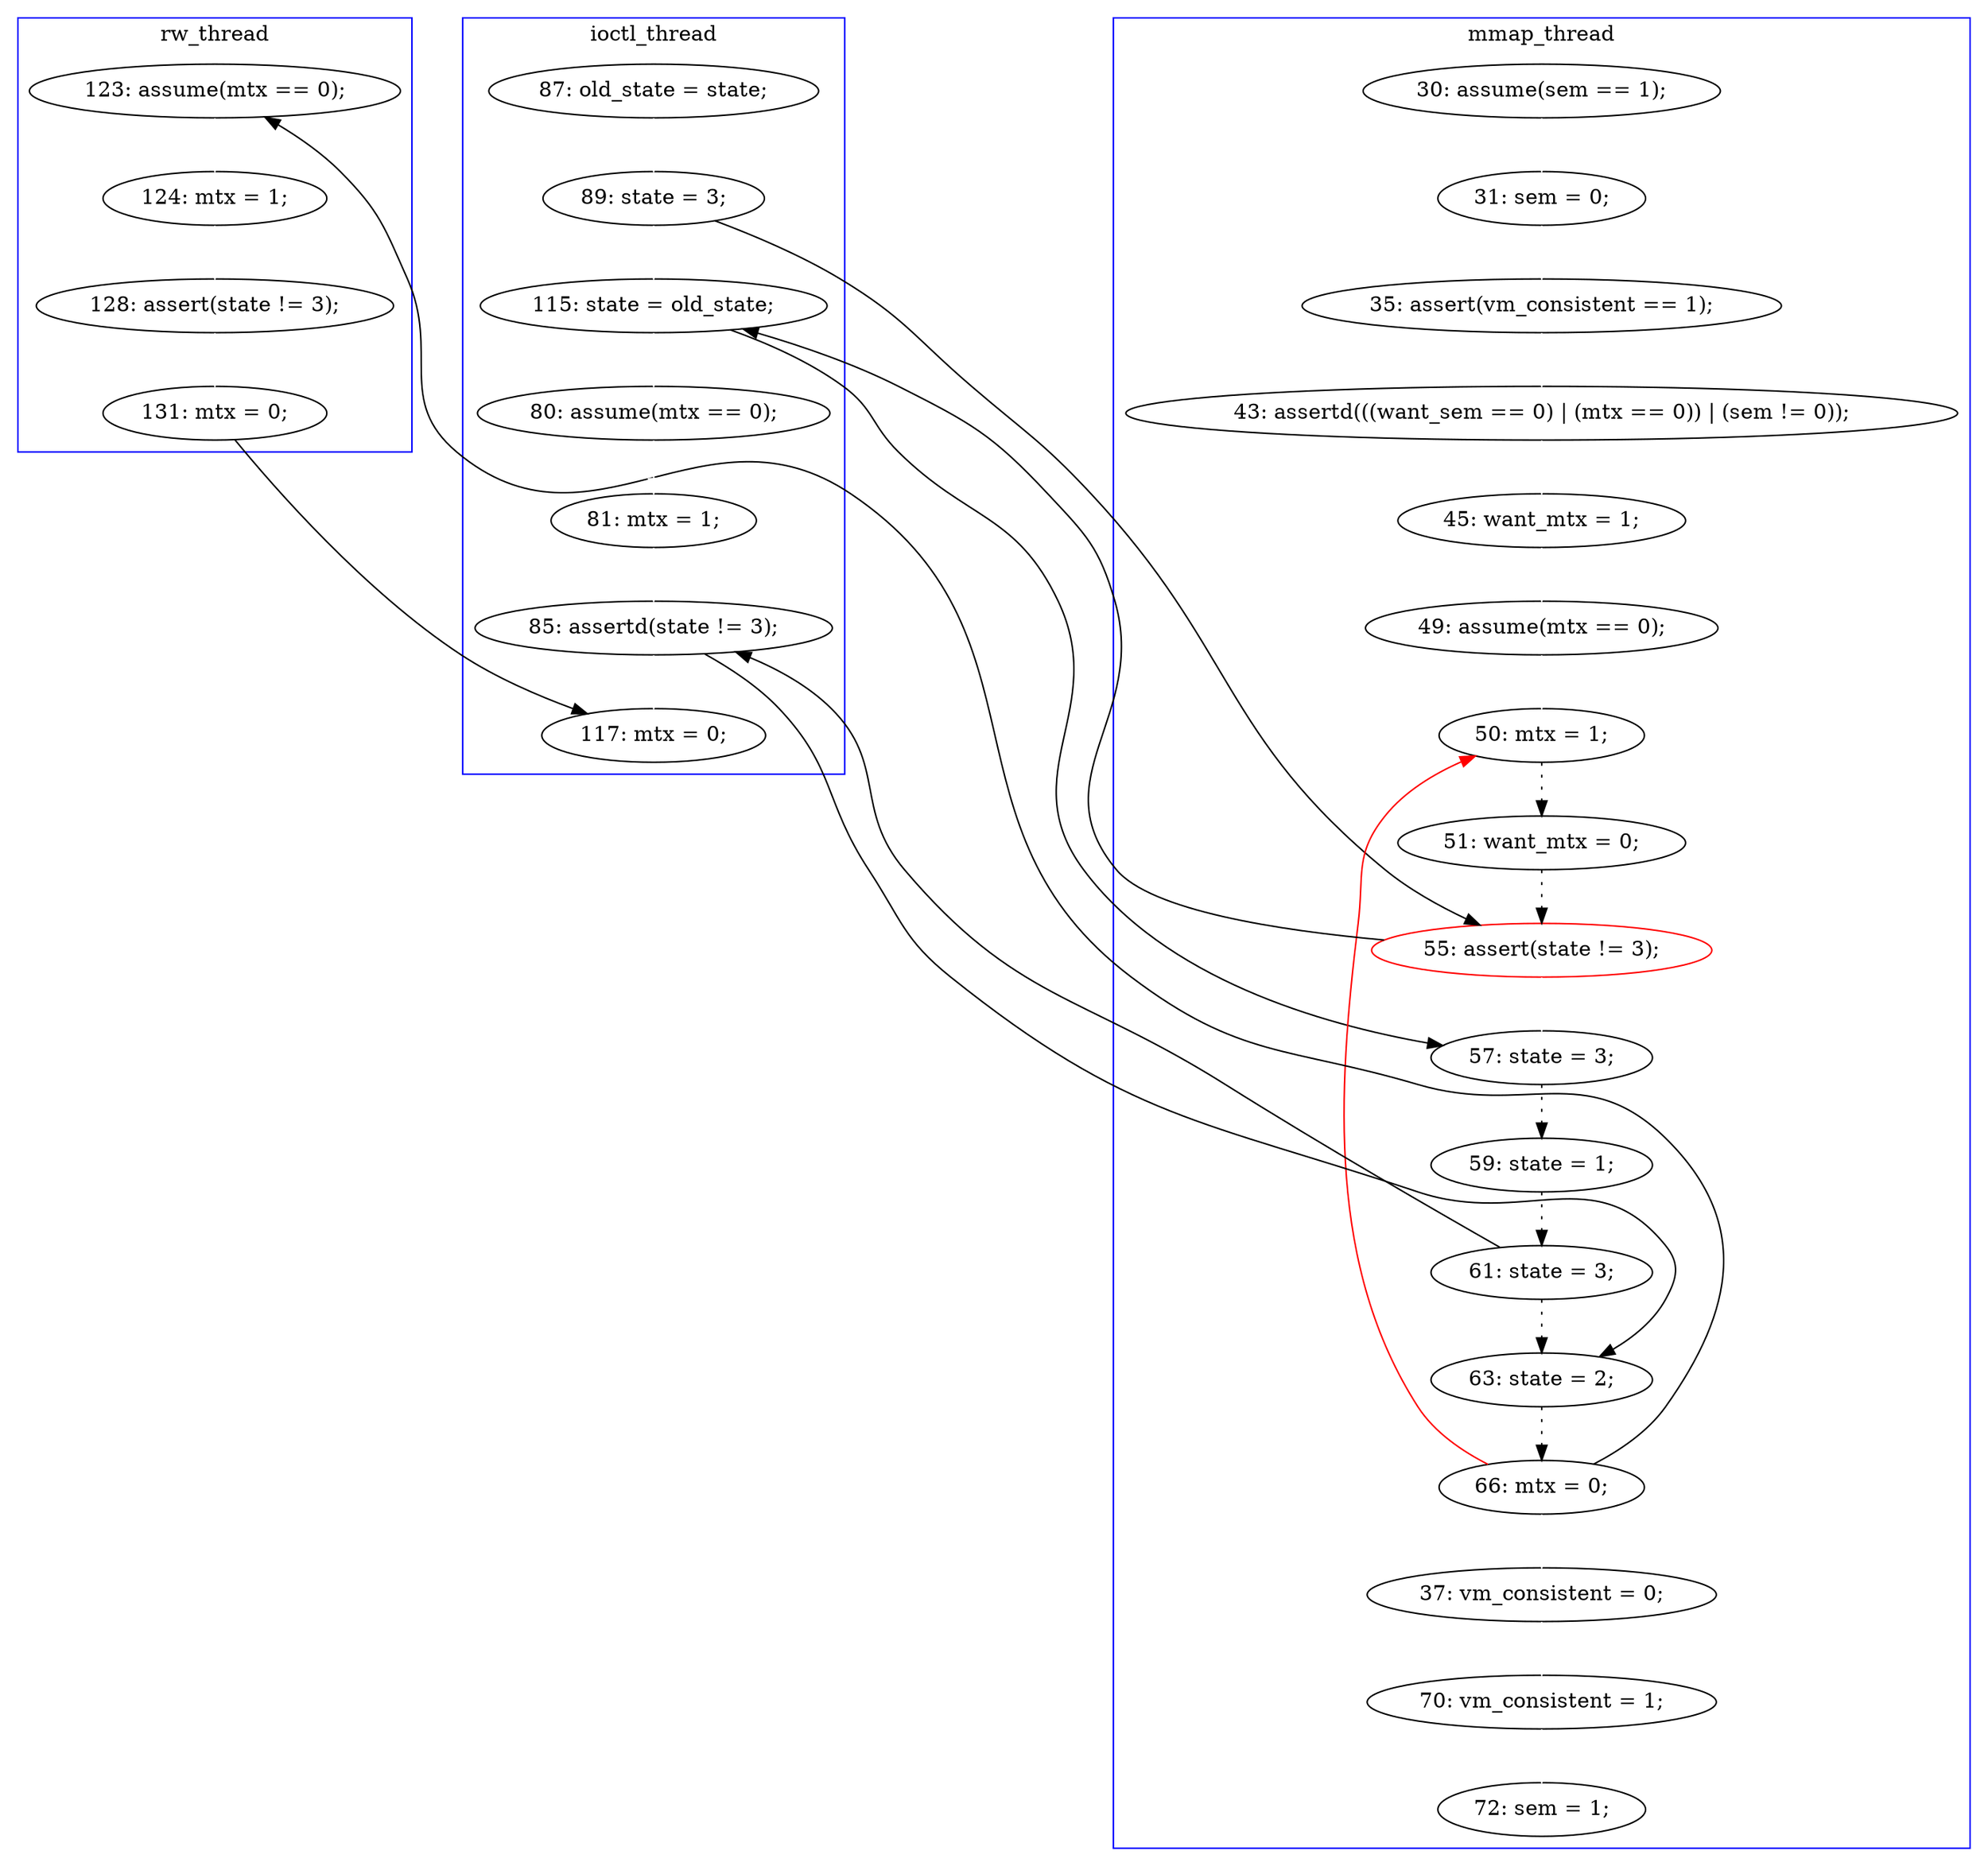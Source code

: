 digraph Counterexample {
	23 -> 26 [color = white, style = solid]
	11 -> 12 [color = white, style = solid]
	26 -> 29 [color = black, style = solid, constraint = false]
	34 -> 35 [color = black, style = dotted]
	41 -> 43 [color = white, style = solid]
	18 -> 19 [color = white, style = solid]
	35 -> 19 [color = red, style = solid, constraint = false]
	25 -> 29 [color = white, style = solid]
	15 -> 18 [color = white, style = solid]
	28 -> 32 [color = white, style = solid]
	30 -> 31 [color = black, style = dotted]
	35 -> 36 [color = white, style = solid]
	13 -> 14 [color = white, style = solid]
	37 -> 40 [color = white, style = solid]
	36 -> 37 [color = white, style = solid]
	38 -> 39 [color = white, style = solid]
	20 -> 25 [color = black, style = dotted]
	12 -> 13 [color = white, style = solid]
	31 -> 34 [color = black, style = dotted]
	25 -> 26 [color = black, style = solid, constraint = false]
	43 -> 49 [color = black, style = solid, constraint = false]
	32 -> 49 [color = white, style = solid]
	14 -> 15 [color = white, style = solid]
	19 -> 20 [color = black, style = dotted]
	39 -> 41 [color = white, style = solid]
	23 -> 25 [color = black, style = solid, constraint = false]
	21 -> 23 [color = white, style = solid]
	26 -> 27 [color = white, style = solid]
	35 -> 38 [color = black, style = solid, constraint = false]
	32 -> 34 [color = black, style = solid, constraint = false]
	27 -> 28 [color = white, style = solid]
	31 -> 32 [color = black, style = solid, constraint = false]
	29 -> 30 [color = black, style = dotted]
	subgraph cluster3 {
		label = rw_thread
		color = blue
		39  [label = "124: mtx = 1;"]
		38  [label = "123: assume(mtx == 0);"]
		43  [label = "131: mtx = 0;"]
		41  [label = "128: assert(state != 3);"]
	}
	subgraph cluster2 {
		label = ioctl_thread
		color = blue
		28  [label = "81: mtx = 1;"]
		23  [label = "89: state = 3;"]
		49  [label = "117: mtx = 0;"]
		21  [label = "87: old_state = state;"]
		27  [label = "80: assume(mtx == 0);"]
		32  [label = "85: assertd(state != 3);"]
		26  [label = "115: state = old_state;"]
	}
	subgraph cluster1 {
		label = mmap_thread
		color = blue
		11  [label = "30: assume(sem == 1);"]
		31  [label = "61: state = 3;"]
		35  [label = "66: mtx = 0;"]
		25  [label = "55: assert(state != 3);", color = red]
		14  [label = "43: assertd(((want_sem == 0) | (mtx == 0)) | (sem != 0));"]
		19  [label = "50: mtx = 1;"]
		34  [label = "63: state = 2;"]
		37  [label = "70: vm_consistent = 1;"]
		40  [label = "72: sem = 1;"]
		36  [label = "37: vm_consistent = 0;"]
		18  [label = "49: assume(mtx == 0);"]
		30  [label = "59: state = 1;"]
		29  [label = "57: state = 3;"]
		15  [label = "45: want_mtx = 1;"]
		13  [label = "35: assert(vm_consistent == 1);"]
		12  [label = "31: sem = 0;"]
		20  [label = "51: want_mtx = 0;"]
	}
}